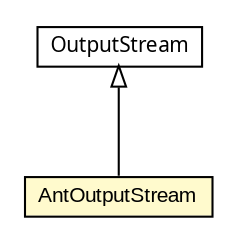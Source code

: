 #!/usr/local/bin/dot
#
# Class diagram 
# Generated by UMLGraph version 5.1 (http://www.umlgraph.org/)
#

digraph G {
	edge [fontname="arial",fontsize=10,labelfontname="arial",labelfontsize=10];
	node [fontname="arial",fontsize=10,shape=plaintext];
	nodesep=0.25;
	ranksep=0.5;
	// com.helger.schematron.ant.MyBuildFileRule.AntOutputStream
	c3325 [label=<<table title="com.helger.schematron.ant.MyBuildFileRule.AntOutputStream" border="0" cellborder="1" cellspacing="0" cellpadding="2" port="p" bgcolor="lemonChiffon" href="./MyBuildFileRule.AntOutputStream.html">
		<tr><td><table border="0" cellspacing="0" cellpadding="1">
<tr><td align="center" balign="center"> AntOutputStream </td></tr>
		</table></td></tr>
		</table>>, fontname="arial", fontcolor="black", fontsize=10.0];
	//com.helger.schematron.ant.MyBuildFileRule.AntOutputStream extends java.io.OutputStream
	c3334:p -> c3325:p [dir=back,arrowtail=empty];
	// java.io.OutputStream
	c3334 [label=<<table title="java.io.OutputStream" border="0" cellborder="1" cellspacing="0" cellpadding="2" port="p" href="https://docs.oracle.com/javase/8/docs/api/java/io/OutputStream.html">
		<tr><td><table border="0" cellspacing="0" cellpadding="1">
<tr><td align="center" balign="center"><font face="ariali"> OutputStream </font></td></tr>
		</table></td></tr>
		</table>>, fontname="arial", fontcolor="black", fontsize=10.0];
}

